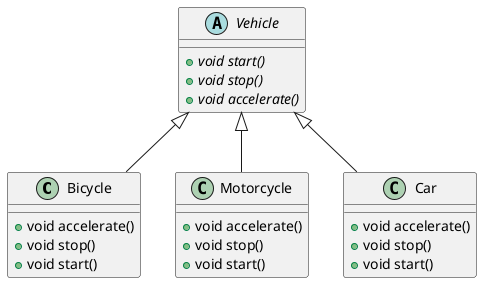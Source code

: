 @startuml
class Bicycle {
+ void accelerate()
+ void stop()
+ void start()
}

class Motorcycle {
+ void accelerate()
+ void stop()
+ void start()
}

abstract class Vehicle {
+ {abstract}void start()
+ {abstract}void stop()
+ {abstract}void accelerate()
}

class Car {
+ void accelerate()
+ void stop()
+ void start()
}



Vehicle <|-- Bicycle
Vehicle <|-- Motorcycle
Vehicle <|-- Car
@enduml